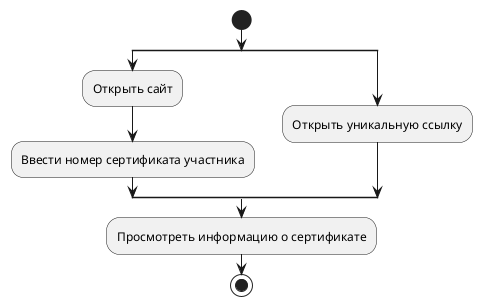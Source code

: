 @startuml CheckCertificate
|Пользователь|
start
split
  :Открыть сайт;
  :Ввести номер сертификата участника;
split again
  :Открыть уникальную ссылку;
end split
:Просмотреть информацию о сертификате;
stop
@enduml
